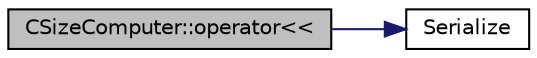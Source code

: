 digraph "CSizeComputer::operator&lt;&lt;"
{
  edge [fontname="Helvetica",fontsize="10",labelfontname="Helvetica",labelfontsize="10"];
  node [fontname="Helvetica",fontsize="10",shape=record];
  rankdir="LR";
  Node2 [label="CSizeComputer::operator\<\<",height=0.2,width=0.4,color="black", fillcolor="grey75", style="filled", fontcolor="black"];
  Node2 -> Node3 [color="midnightblue",fontsize="10",style="solid",fontname="Helvetica"];
  Node3 [label="Serialize",height=0.2,width=0.4,color="black", fillcolor="white", style="filled",URL="$serialize_8h.html#a57a07500f5e1eb9589dc8d57bbd73a18"];
}
